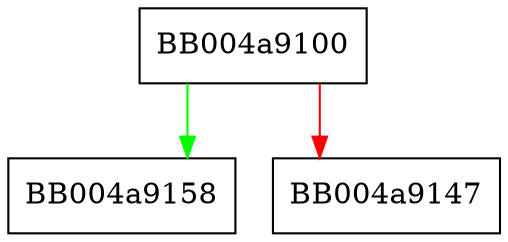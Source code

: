 digraph tls13_derive_key {
  node [shape="box"];
  graph [splines=ortho];
  BB004a9100 -> BB004a9158 [color="green"];
  BB004a9100 -> BB004a9147 [color="red"];
}